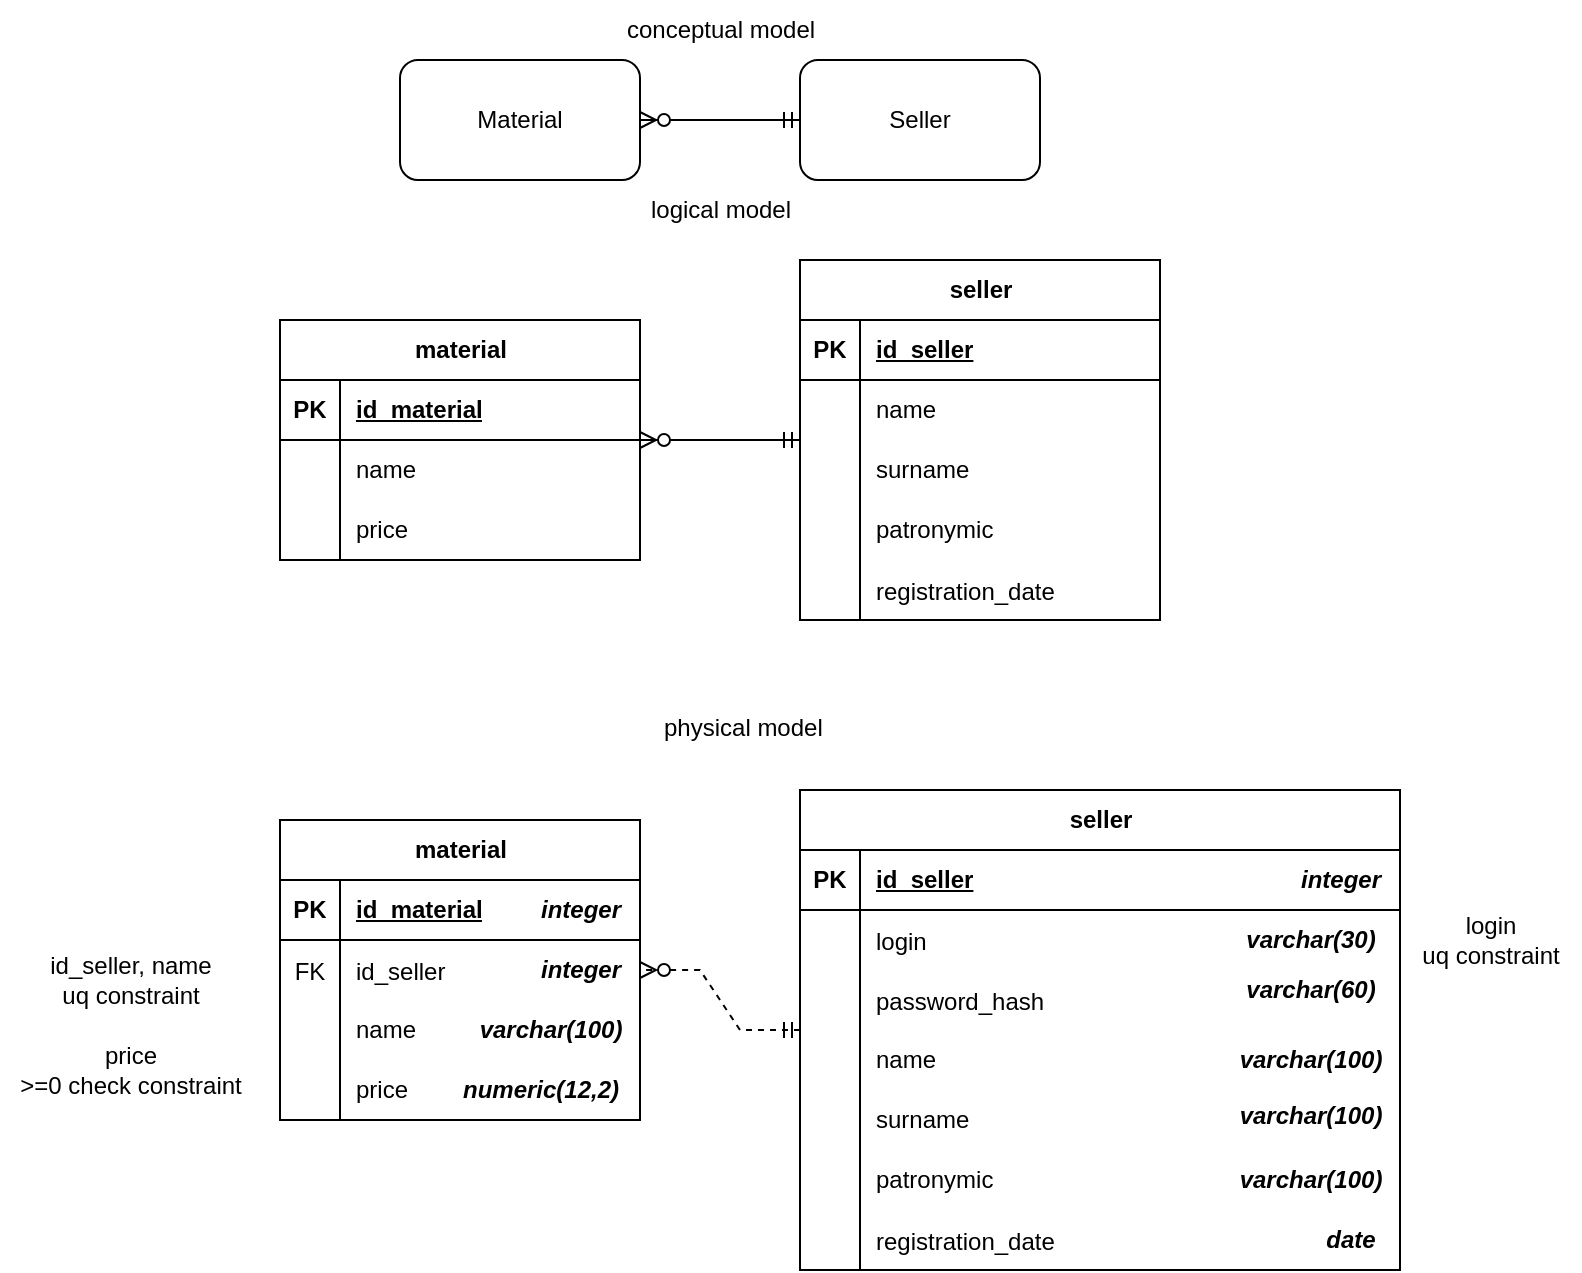 <mxfile version="22.0.3" type="device">
  <diagram name="Страница — 1" id="O3K4TWoYyAWQNYHKiFBN">
    <mxGraphModel dx="2261" dy="844" grid="1" gridSize="10" guides="1" tooltips="1" connect="1" arrows="1" fold="1" page="1" pageScale="1" pageWidth="827" pageHeight="1169" math="0" shadow="0">
      <root>
        <mxCell id="0" />
        <mxCell id="1" parent="0" />
        <mxCell id="IRIc2xJd4eTZzmrrZmVW-1" value="Material" style="rounded=1;whiteSpace=wrap;html=1;" parent="1" vertex="1">
          <mxGeometry x="120" y="30" width="120" height="60" as="geometry" />
        </mxCell>
        <mxCell id="IRIc2xJd4eTZzmrrZmVW-2" value="Seller" style="rounded=1;whiteSpace=wrap;html=1;" parent="1" vertex="1">
          <mxGeometry x="320" y="30" width="120" height="60" as="geometry" />
        </mxCell>
        <mxCell id="IRIc2xJd4eTZzmrrZmVW-3" value="" style="edgeStyle=entityRelationEdgeStyle;fontSize=12;html=1;endArrow=ERzeroToMany;startArrow=ERmandOne;rounded=0;" parent="1" source="IRIc2xJd4eTZzmrrZmVW-2" target="IRIc2xJd4eTZzmrrZmVW-1" edge="1">
          <mxGeometry width="100" height="100" relative="1" as="geometry">
            <mxPoint x="300" y="270" as="sourcePoint" />
            <mxPoint x="400" y="170" as="targetPoint" />
          </mxGeometry>
        </mxCell>
        <mxCell id="IRIc2xJd4eTZzmrrZmVW-4" value="conceptual model" style="text;html=1;align=center;verticalAlign=middle;resizable=0;points=[];autosize=1;strokeColor=none;fillColor=none;" parent="1" vertex="1">
          <mxGeometry x="220" width="120" height="30" as="geometry" />
        </mxCell>
        <mxCell id="IRIc2xJd4eTZzmrrZmVW-5" value="logical model" style="text;html=1;align=center;verticalAlign=middle;resizable=0;points=[];autosize=1;strokeColor=none;fillColor=none;" parent="1" vertex="1">
          <mxGeometry x="235" y="90" width="90" height="30" as="geometry" />
        </mxCell>
        <mxCell id="IRIc2xJd4eTZzmrrZmVW-9" value="material" style="shape=table;startSize=30;container=1;collapsible=1;childLayout=tableLayout;fixedRows=1;rowLines=0;fontStyle=1;align=center;resizeLast=1;html=1;" parent="1" vertex="1">
          <mxGeometry x="60" y="160" width="180" height="120" as="geometry" />
        </mxCell>
        <mxCell id="IRIc2xJd4eTZzmrrZmVW-10" value="" style="shape=tableRow;horizontal=0;startSize=0;swimlaneHead=0;swimlaneBody=0;fillColor=none;collapsible=0;dropTarget=0;points=[[0,0.5],[1,0.5]];portConstraint=eastwest;top=0;left=0;right=0;bottom=1;" parent="IRIc2xJd4eTZzmrrZmVW-9" vertex="1">
          <mxGeometry y="30" width="180" height="30" as="geometry" />
        </mxCell>
        <mxCell id="IRIc2xJd4eTZzmrrZmVW-11" value="PK" style="shape=partialRectangle;connectable=0;fillColor=none;top=0;left=0;bottom=0;right=0;fontStyle=1;overflow=hidden;whiteSpace=wrap;html=1;" parent="IRIc2xJd4eTZzmrrZmVW-10" vertex="1">
          <mxGeometry width="30" height="30" as="geometry">
            <mxRectangle width="30" height="30" as="alternateBounds" />
          </mxGeometry>
        </mxCell>
        <mxCell id="IRIc2xJd4eTZzmrrZmVW-12" value="id_material" style="shape=partialRectangle;connectable=0;fillColor=none;top=0;left=0;bottom=0;right=0;align=left;spacingLeft=6;fontStyle=5;overflow=hidden;whiteSpace=wrap;html=1;" parent="IRIc2xJd4eTZzmrrZmVW-10" vertex="1">
          <mxGeometry x="30" width="150" height="30" as="geometry">
            <mxRectangle width="150" height="30" as="alternateBounds" />
          </mxGeometry>
        </mxCell>
        <mxCell id="IRIc2xJd4eTZzmrrZmVW-13" value="" style="shape=tableRow;horizontal=0;startSize=0;swimlaneHead=0;swimlaneBody=0;fillColor=none;collapsible=0;dropTarget=0;points=[[0,0.5],[1,0.5]];portConstraint=eastwest;top=0;left=0;right=0;bottom=0;" parent="IRIc2xJd4eTZzmrrZmVW-9" vertex="1">
          <mxGeometry y="60" width="180" height="30" as="geometry" />
        </mxCell>
        <mxCell id="IRIc2xJd4eTZzmrrZmVW-14" value="" style="shape=partialRectangle;connectable=0;fillColor=none;top=0;left=0;bottom=0;right=0;editable=1;overflow=hidden;whiteSpace=wrap;html=1;" parent="IRIc2xJd4eTZzmrrZmVW-13" vertex="1">
          <mxGeometry width="30" height="30" as="geometry">
            <mxRectangle width="30" height="30" as="alternateBounds" />
          </mxGeometry>
        </mxCell>
        <mxCell id="IRIc2xJd4eTZzmrrZmVW-15" value="name" style="shape=partialRectangle;connectable=0;fillColor=none;top=0;left=0;bottom=0;right=0;align=left;spacingLeft=6;overflow=hidden;whiteSpace=wrap;html=1;" parent="IRIc2xJd4eTZzmrrZmVW-13" vertex="1">
          <mxGeometry x="30" width="150" height="30" as="geometry">
            <mxRectangle width="150" height="30" as="alternateBounds" />
          </mxGeometry>
        </mxCell>
        <mxCell id="IRIc2xJd4eTZzmrrZmVW-16" value="" style="shape=tableRow;horizontal=0;startSize=0;swimlaneHead=0;swimlaneBody=0;fillColor=none;collapsible=0;dropTarget=0;points=[[0,0.5],[1,0.5]];portConstraint=eastwest;top=0;left=0;right=0;bottom=0;" parent="IRIc2xJd4eTZzmrrZmVW-9" vertex="1">
          <mxGeometry y="90" width="180" height="30" as="geometry" />
        </mxCell>
        <mxCell id="IRIc2xJd4eTZzmrrZmVW-17" value="" style="shape=partialRectangle;connectable=0;fillColor=none;top=0;left=0;bottom=0;right=0;editable=1;overflow=hidden;whiteSpace=wrap;html=1;" parent="IRIc2xJd4eTZzmrrZmVW-16" vertex="1">
          <mxGeometry width="30" height="30" as="geometry">
            <mxRectangle width="30" height="30" as="alternateBounds" />
          </mxGeometry>
        </mxCell>
        <mxCell id="IRIc2xJd4eTZzmrrZmVW-18" value="price" style="shape=partialRectangle;connectable=0;fillColor=none;top=0;left=0;bottom=0;right=0;align=left;spacingLeft=6;overflow=hidden;whiteSpace=wrap;html=1;" parent="IRIc2xJd4eTZzmrrZmVW-16" vertex="1">
          <mxGeometry x="30" width="150" height="30" as="geometry">
            <mxRectangle width="150" height="30" as="alternateBounds" />
          </mxGeometry>
        </mxCell>
        <mxCell id="IRIc2xJd4eTZzmrrZmVW-22" value="seller" style="shape=table;startSize=30;container=1;collapsible=1;childLayout=tableLayout;fixedRows=1;rowLines=0;fontStyle=1;align=center;resizeLast=1;html=1;" parent="1" vertex="1">
          <mxGeometry x="320" y="130" width="180" height="180" as="geometry" />
        </mxCell>
        <mxCell id="IRIc2xJd4eTZzmrrZmVW-23" value="" style="shape=tableRow;horizontal=0;startSize=0;swimlaneHead=0;swimlaneBody=0;fillColor=none;collapsible=0;dropTarget=0;points=[[0,0.5],[1,0.5]];portConstraint=eastwest;top=0;left=0;right=0;bottom=1;" parent="IRIc2xJd4eTZzmrrZmVW-22" vertex="1">
          <mxGeometry y="30" width="180" height="30" as="geometry" />
        </mxCell>
        <mxCell id="IRIc2xJd4eTZzmrrZmVW-24" value="PK" style="shape=partialRectangle;connectable=0;fillColor=none;top=0;left=0;bottom=0;right=0;fontStyle=1;overflow=hidden;whiteSpace=wrap;html=1;" parent="IRIc2xJd4eTZzmrrZmVW-23" vertex="1">
          <mxGeometry width="30" height="30" as="geometry">
            <mxRectangle width="30" height="30" as="alternateBounds" />
          </mxGeometry>
        </mxCell>
        <mxCell id="IRIc2xJd4eTZzmrrZmVW-25" value="id_seller" style="shape=partialRectangle;connectable=0;fillColor=none;top=0;left=0;bottom=0;right=0;align=left;spacingLeft=6;fontStyle=5;overflow=hidden;whiteSpace=wrap;html=1;" parent="IRIc2xJd4eTZzmrrZmVW-23" vertex="1">
          <mxGeometry x="30" width="150" height="30" as="geometry">
            <mxRectangle width="150" height="30" as="alternateBounds" />
          </mxGeometry>
        </mxCell>
        <mxCell id="IRIc2xJd4eTZzmrrZmVW-26" value="" style="shape=tableRow;horizontal=0;startSize=0;swimlaneHead=0;swimlaneBody=0;fillColor=none;collapsible=0;dropTarget=0;points=[[0,0.5],[1,0.5]];portConstraint=eastwest;top=0;left=0;right=0;bottom=0;" parent="IRIc2xJd4eTZzmrrZmVW-22" vertex="1">
          <mxGeometry y="60" width="180" height="30" as="geometry" />
        </mxCell>
        <mxCell id="IRIc2xJd4eTZzmrrZmVW-27" value="" style="shape=partialRectangle;connectable=0;fillColor=none;top=0;left=0;bottom=0;right=0;editable=1;overflow=hidden;whiteSpace=wrap;html=1;" parent="IRIc2xJd4eTZzmrrZmVW-26" vertex="1">
          <mxGeometry width="30" height="30" as="geometry">
            <mxRectangle width="30" height="30" as="alternateBounds" />
          </mxGeometry>
        </mxCell>
        <mxCell id="IRIc2xJd4eTZzmrrZmVW-28" value="name" style="shape=partialRectangle;connectable=0;fillColor=none;top=0;left=0;bottom=0;right=0;align=left;spacingLeft=6;overflow=hidden;whiteSpace=wrap;html=1;" parent="IRIc2xJd4eTZzmrrZmVW-26" vertex="1">
          <mxGeometry x="30" width="150" height="30" as="geometry">
            <mxRectangle width="150" height="30" as="alternateBounds" />
          </mxGeometry>
        </mxCell>
        <mxCell id="IRIc2xJd4eTZzmrrZmVW-29" value="" style="shape=tableRow;horizontal=0;startSize=0;swimlaneHead=0;swimlaneBody=0;fillColor=none;collapsible=0;dropTarget=0;points=[[0,0.5],[1,0.5]];portConstraint=eastwest;top=0;left=0;right=0;bottom=0;" parent="IRIc2xJd4eTZzmrrZmVW-22" vertex="1">
          <mxGeometry y="90" width="180" height="30" as="geometry" />
        </mxCell>
        <mxCell id="IRIc2xJd4eTZzmrrZmVW-30" value="" style="shape=partialRectangle;connectable=0;fillColor=none;top=0;left=0;bottom=0;right=0;editable=1;overflow=hidden;whiteSpace=wrap;html=1;" parent="IRIc2xJd4eTZzmrrZmVW-29" vertex="1">
          <mxGeometry width="30" height="30" as="geometry">
            <mxRectangle width="30" height="30" as="alternateBounds" />
          </mxGeometry>
        </mxCell>
        <mxCell id="IRIc2xJd4eTZzmrrZmVW-31" value="surname" style="shape=partialRectangle;connectable=0;fillColor=none;top=0;left=0;bottom=0;right=0;align=left;spacingLeft=6;overflow=hidden;whiteSpace=wrap;html=1;" parent="IRIc2xJd4eTZzmrrZmVW-29" vertex="1">
          <mxGeometry x="30" width="150" height="30" as="geometry">
            <mxRectangle width="150" height="30" as="alternateBounds" />
          </mxGeometry>
        </mxCell>
        <mxCell id="IRIc2xJd4eTZzmrrZmVW-32" value="" style="shape=tableRow;horizontal=0;startSize=0;swimlaneHead=0;swimlaneBody=0;fillColor=none;collapsible=0;dropTarget=0;points=[[0,0.5],[1,0.5]];portConstraint=eastwest;top=0;left=0;right=0;bottom=0;" parent="IRIc2xJd4eTZzmrrZmVW-22" vertex="1">
          <mxGeometry y="120" width="180" height="30" as="geometry" />
        </mxCell>
        <mxCell id="IRIc2xJd4eTZzmrrZmVW-33" value="" style="shape=partialRectangle;connectable=0;fillColor=none;top=0;left=0;bottom=0;right=0;editable=1;overflow=hidden;whiteSpace=wrap;html=1;" parent="IRIc2xJd4eTZzmrrZmVW-32" vertex="1">
          <mxGeometry width="30" height="30" as="geometry">
            <mxRectangle width="30" height="30" as="alternateBounds" />
          </mxGeometry>
        </mxCell>
        <mxCell id="IRIc2xJd4eTZzmrrZmVW-34" value="patronymic" style="shape=partialRectangle;connectable=0;fillColor=none;top=0;left=0;bottom=0;right=0;align=left;spacingLeft=6;overflow=hidden;whiteSpace=wrap;html=1;" parent="IRIc2xJd4eTZzmrrZmVW-32" vertex="1">
          <mxGeometry x="30" width="150" height="30" as="geometry">
            <mxRectangle width="150" height="30" as="alternateBounds" />
          </mxGeometry>
        </mxCell>
        <mxCell id="IRIc2xJd4eTZzmrrZmVW-36" value="" style="shape=tableRow;horizontal=0;startSize=0;swimlaneHead=0;swimlaneBody=0;fillColor=none;collapsible=0;dropTarget=0;points=[[0,0.5],[1,0.5]];portConstraint=eastwest;top=0;left=0;right=0;bottom=0;" parent="IRIc2xJd4eTZzmrrZmVW-22" vertex="1">
          <mxGeometry y="150" width="180" height="30" as="geometry" />
        </mxCell>
        <mxCell id="IRIc2xJd4eTZzmrrZmVW-37" value="" style="shape=partialRectangle;connectable=0;fillColor=none;top=0;left=0;bottom=0;right=0;editable=1;overflow=hidden;" parent="IRIc2xJd4eTZzmrrZmVW-36" vertex="1">
          <mxGeometry width="30" height="30" as="geometry">
            <mxRectangle width="30" height="30" as="alternateBounds" />
          </mxGeometry>
        </mxCell>
        <mxCell id="IRIc2xJd4eTZzmrrZmVW-38" value="registration_date" style="shape=partialRectangle;connectable=0;fillColor=none;top=0;left=0;bottom=0;right=0;align=left;spacingLeft=6;overflow=hidden;" parent="IRIc2xJd4eTZzmrrZmVW-36" vertex="1">
          <mxGeometry x="30" width="150" height="30" as="geometry">
            <mxRectangle width="150" height="30" as="alternateBounds" />
          </mxGeometry>
        </mxCell>
        <mxCell id="IRIc2xJd4eTZzmrrZmVW-35" value="" style="edgeStyle=entityRelationEdgeStyle;fontSize=12;html=1;endArrow=ERzeroToMany;startArrow=ERmandOne;rounded=0;" parent="1" source="IRIc2xJd4eTZzmrrZmVW-22" target="IRIc2xJd4eTZzmrrZmVW-9" edge="1">
          <mxGeometry width="100" height="100" relative="1" as="geometry">
            <mxPoint x="330" y="370" as="sourcePoint" />
            <mxPoint x="250" y="370" as="targetPoint" />
          </mxGeometry>
        </mxCell>
        <mxCell id="IRIc2xJd4eTZzmrrZmVW-39" value="physical model" style="text;whiteSpace=wrap;" parent="1" vertex="1">
          <mxGeometry x="250" y="350" width="90" height="40" as="geometry" />
        </mxCell>
        <mxCell id="IRIc2xJd4eTZzmrrZmVW-40" value="material" style="shape=table;startSize=30;container=1;collapsible=1;childLayout=tableLayout;fixedRows=1;rowLines=0;fontStyle=1;align=center;resizeLast=1;html=1;" parent="1" vertex="1">
          <mxGeometry x="60" y="410" width="180" height="150" as="geometry" />
        </mxCell>
        <mxCell id="IRIc2xJd4eTZzmrrZmVW-41" value="" style="shape=tableRow;horizontal=0;startSize=0;swimlaneHead=0;swimlaneBody=0;fillColor=none;collapsible=0;dropTarget=0;points=[[0,0.5],[1,0.5]];portConstraint=eastwest;top=0;left=0;right=0;bottom=1;" parent="IRIc2xJd4eTZzmrrZmVW-40" vertex="1">
          <mxGeometry y="30" width="180" height="30" as="geometry" />
        </mxCell>
        <mxCell id="IRIc2xJd4eTZzmrrZmVW-42" value="PK" style="shape=partialRectangle;connectable=0;fillColor=none;top=0;left=0;bottom=0;right=0;fontStyle=1;overflow=hidden;whiteSpace=wrap;html=1;" parent="IRIc2xJd4eTZzmrrZmVW-41" vertex="1">
          <mxGeometry width="30" height="30" as="geometry">
            <mxRectangle width="30" height="30" as="alternateBounds" />
          </mxGeometry>
        </mxCell>
        <mxCell id="IRIc2xJd4eTZzmrrZmVW-43" value="id_material" style="shape=partialRectangle;connectable=0;fillColor=none;top=0;left=0;bottom=0;right=0;align=left;spacingLeft=6;fontStyle=5;overflow=hidden;whiteSpace=wrap;html=1;" parent="IRIc2xJd4eTZzmrrZmVW-41" vertex="1">
          <mxGeometry x="30" width="150" height="30" as="geometry">
            <mxRectangle width="150" height="30" as="alternateBounds" />
          </mxGeometry>
        </mxCell>
        <mxCell id="IRIc2xJd4eTZzmrrZmVW-67" value="" style="shape=tableRow;horizontal=0;startSize=0;swimlaneHead=0;swimlaneBody=0;fillColor=none;collapsible=0;dropTarget=0;points=[[0,0.5],[1,0.5]];portConstraint=eastwest;top=0;left=0;right=0;bottom=0;" parent="IRIc2xJd4eTZzmrrZmVW-40" vertex="1">
          <mxGeometry y="60" width="180" height="30" as="geometry" />
        </mxCell>
        <mxCell id="IRIc2xJd4eTZzmrrZmVW-68" value="FK" style="shape=partialRectangle;connectable=0;fillColor=none;top=0;left=0;bottom=0;right=0;editable=1;overflow=hidden;" parent="IRIc2xJd4eTZzmrrZmVW-67" vertex="1">
          <mxGeometry width="30" height="30" as="geometry">
            <mxRectangle width="30" height="30" as="alternateBounds" />
          </mxGeometry>
        </mxCell>
        <mxCell id="IRIc2xJd4eTZzmrrZmVW-69" value="id_seller" style="shape=partialRectangle;connectable=0;fillColor=none;top=0;left=0;bottom=0;right=0;align=left;spacingLeft=6;overflow=hidden;" parent="IRIc2xJd4eTZzmrrZmVW-67" vertex="1">
          <mxGeometry x="30" width="150" height="30" as="geometry">
            <mxRectangle width="150" height="30" as="alternateBounds" />
          </mxGeometry>
        </mxCell>
        <mxCell id="IRIc2xJd4eTZzmrrZmVW-44" value="" style="shape=tableRow;horizontal=0;startSize=0;swimlaneHead=0;swimlaneBody=0;fillColor=none;collapsible=0;dropTarget=0;points=[[0,0.5],[1,0.5]];portConstraint=eastwest;top=0;left=0;right=0;bottom=0;" parent="IRIc2xJd4eTZzmrrZmVW-40" vertex="1">
          <mxGeometry y="90" width="180" height="30" as="geometry" />
        </mxCell>
        <mxCell id="IRIc2xJd4eTZzmrrZmVW-45" value="" style="shape=partialRectangle;connectable=0;fillColor=none;top=0;left=0;bottom=0;right=0;editable=1;overflow=hidden;whiteSpace=wrap;html=1;" parent="IRIc2xJd4eTZzmrrZmVW-44" vertex="1">
          <mxGeometry width="30" height="30" as="geometry">
            <mxRectangle width="30" height="30" as="alternateBounds" />
          </mxGeometry>
        </mxCell>
        <mxCell id="IRIc2xJd4eTZzmrrZmVW-46" value="name" style="shape=partialRectangle;connectable=0;fillColor=none;top=0;left=0;bottom=0;right=0;align=left;spacingLeft=6;overflow=hidden;whiteSpace=wrap;html=1;" parent="IRIc2xJd4eTZzmrrZmVW-44" vertex="1">
          <mxGeometry x="30" width="150" height="30" as="geometry">
            <mxRectangle width="150" height="30" as="alternateBounds" />
          </mxGeometry>
        </mxCell>
        <mxCell id="IRIc2xJd4eTZzmrrZmVW-47" value="" style="shape=tableRow;horizontal=0;startSize=0;swimlaneHead=0;swimlaneBody=0;fillColor=none;collapsible=0;dropTarget=0;points=[[0,0.5],[1,0.5]];portConstraint=eastwest;top=0;left=0;right=0;bottom=0;" parent="IRIc2xJd4eTZzmrrZmVW-40" vertex="1">
          <mxGeometry y="120" width="180" height="30" as="geometry" />
        </mxCell>
        <mxCell id="IRIc2xJd4eTZzmrrZmVW-48" value="" style="shape=partialRectangle;connectable=0;fillColor=none;top=0;left=0;bottom=0;right=0;editable=1;overflow=hidden;whiteSpace=wrap;html=1;" parent="IRIc2xJd4eTZzmrrZmVW-47" vertex="1">
          <mxGeometry width="30" height="30" as="geometry">
            <mxRectangle width="30" height="30" as="alternateBounds" />
          </mxGeometry>
        </mxCell>
        <mxCell id="IRIc2xJd4eTZzmrrZmVW-49" value="price" style="shape=partialRectangle;connectable=0;fillColor=none;top=0;left=0;bottom=0;right=0;align=left;spacingLeft=6;overflow=hidden;whiteSpace=wrap;html=1;" parent="IRIc2xJd4eTZzmrrZmVW-47" vertex="1">
          <mxGeometry x="30" width="150" height="30" as="geometry">
            <mxRectangle width="150" height="30" as="alternateBounds" />
          </mxGeometry>
        </mxCell>
        <mxCell id="IRIc2xJd4eTZzmrrZmVW-50" value="seller" style="shape=table;startSize=30;container=1;collapsible=1;childLayout=tableLayout;fixedRows=1;rowLines=0;fontStyle=1;align=center;resizeLast=1;html=1;" parent="1" vertex="1">
          <mxGeometry x="320" y="395" width="300" height="240" as="geometry" />
        </mxCell>
        <mxCell id="IRIc2xJd4eTZzmrrZmVW-51" value="" style="shape=tableRow;horizontal=0;startSize=0;swimlaneHead=0;swimlaneBody=0;fillColor=none;collapsible=0;dropTarget=0;points=[[0,0.5],[1,0.5]];portConstraint=eastwest;top=0;left=0;right=0;bottom=1;" parent="IRIc2xJd4eTZzmrrZmVW-50" vertex="1">
          <mxGeometry y="30" width="300" height="30" as="geometry" />
        </mxCell>
        <mxCell id="IRIc2xJd4eTZzmrrZmVW-52" value="PK" style="shape=partialRectangle;connectable=0;fillColor=none;top=0;left=0;bottom=0;right=0;fontStyle=1;overflow=hidden;whiteSpace=wrap;html=1;" parent="IRIc2xJd4eTZzmrrZmVW-51" vertex="1">
          <mxGeometry width="30" height="30" as="geometry">
            <mxRectangle width="30" height="30" as="alternateBounds" />
          </mxGeometry>
        </mxCell>
        <mxCell id="IRIc2xJd4eTZzmrrZmVW-53" value="id_seller" style="shape=partialRectangle;connectable=0;fillColor=none;top=0;left=0;bottom=0;right=0;align=left;spacingLeft=6;fontStyle=5;overflow=hidden;whiteSpace=wrap;html=1;" parent="IRIc2xJd4eTZzmrrZmVW-51" vertex="1">
          <mxGeometry x="30" width="270" height="30" as="geometry">
            <mxRectangle width="270" height="30" as="alternateBounds" />
          </mxGeometry>
        </mxCell>
        <mxCell id="IvdMzIzTdb92mLnL-lpB-1" value="" style="shape=tableRow;horizontal=0;startSize=0;swimlaneHead=0;swimlaneBody=0;fillColor=none;collapsible=0;dropTarget=0;points=[[0,0.5],[1,0.5]];portConstraint=eastwest;top=0;left=0;right=0;bottom=0;" parent="IRIc2xJd4eTZzmrrZmVW-50" vertex="1">
          <mxGeometry y="60" width="300" height="30" as="geometry" />
        </mxCell>
        <mxCell id="IvdMzIzTdb92mLnL-lpB-2" value="" style="shape=partialRectangle;connectable=0;fillColor=none;top=0;left=0;bottom=0;right=0;editable=1;overflow=hidden;" parent="IvdMzIzTdb92mLnL-lpB-1" vertex="1">
          <mxGeometry width="30" height="30" as="geometry">
            <mxRectangle width="30" height="30" as="alternateBounds" />
          </mxGeometry>
        </mxCell>
        <mxCell id="IvdMzIzTdb92mLnL-lpB-3" value="login" style="shape=partialRectangle;connectable=0;fillColor=none;top=0;left=0;bottom=0;right=0;align=left;spacingLeft=6;overflow=hidden;" parent="IvdMzIzTdb92mLnL-lpB-1" vertex="1">
          <mxGeometry x="30" width="270" height="30" as="geometry">
            <mxRectangle width="270" height="30" as="alternateBounds" />
          </mxGeometry>
        </mxCell>
        <mxCell id="IvdMzIzTdb92mLnL-lpB-4" value="" style="shape=tableRow;horizontal=0;startSize=0;swimlaneHead=0;swimlaneBody=0;fillColor=none;collapsible=0;dropTarget=0;points=[[0,0.5],[1,0.5]];portConstraint=eastwest;top=0;left=0;right=0;bottom=0;" parent="IRIc2xJd4eTZzmrrZmVW-50" vertex="1">
          <mxGeometry y="90" width="300" height="30" as="geometry" />
        </mxCell>
        <mxCell id="IvdMzIzTdb92mLnL-lpB-5" value="" style="shape=partialRectangle;connectable=0;fillColor=none;top=0;left=0;bottom=0;right=0;editable=1;overflow=hidden;" parent="IvdMzIzTdb92mLnL-lpB-4" vertex="1">
          <mxGeometry width="30" height="30" as="geometry">
            <mxRectangle width="30" height="30" as="alternateBounds" />
          </mxGeometry>
        </mxCell>
        <mxCell id="IvdMzIzTdb92mLnL-lpB-6" value="password_hash" style="shape=partialRectangle;connectable=0;fillColor=none;top=0;left=0;bottom=0;right=0;align=left;spacingLeft=6;overflow=hidden;" parent="IvdMzIzTdb92mLnL-lpB-4" vertex="1">
          <mxGeometry x="30" width="270" height="30" as="geometry">
            <mxRectangle width="270" height="30" as="alternateBounds" />
          </mxGeometry>
        </mxCell>
        <mxCell id="IRIc2xJd4eTZzmrrZmVW-54" value="" style="shape=tableRow;horizontal=0;startSize=0;swimlaneHead=0;swimlaneBody=0;fillColor=none;collapsible=0;dropTarget=0;points=[[0,0.5],[1,0.5]];portConstraint=eastwest;top=0;left=0;right=0;bottom=0;" parent="IRIc2xJd4eTZzmrrZmVW-50" vertex="1">
          <mxGeometry y="120" width="300" height="30" as="geometry" />
        </mxCell>
        <mxCell id="IRIc2xJd4eTZzmrrZmVW-55" value="" style="shape=partialRectangle;connectable=0;fillColor=none;top=0;left=0;bottom=0;right=0;editable=1;overflow=hidden;whiteSpace=wrap;html=1;" parent="IRIc2xJd4eTZzmrrZmVW-54" vertex="1">
          <mxGeometry width="30" height="30" as="geometry">
            <mxRectangle width="30" height="30" as="alternateBounds" />
          </mxGeometry>
        </mxCell>
        <mxCell id="IRIc2xJd4eTZzmrrZmVW-56" value="name" style="shape=partialRectangle;connectable=0;fillColor=none;top=0;left=0;bottom=0;right=0;align=left;spacingLeft=6;overflow=hidden;whiteSpace=wrap;html=1;" parent="IRIc2xJd4eTZzmrrZmVW-54" vertex="1">
          <mxGeometry x="30" width="270" height="30" as="geometry">
            <mxRectangle width="270" height="30" as="alternateBounds" />
          </mxGeometry>
        </mxCell>
        <mxCell id="IRIc2xJd4eTZzmrrZmVW-57" value="" style="shape=tableRow;horizontal=0;startSize=0;swimlaneHead=0;swimlaneBody=0;fillColor=none;collapsible=0;dropTarget=0;points=[[0,0.5],[1,0.5]];portConstraint=eastwest;top=0;left=0;right=0;bottom=0;" parent="IRIc2xJd4eTZzmrrZmVW-50" vertex="1">
          <mxGeometry y="150" width="300" height="30" as="geometry" />
        </mxCell>
        <mxCell id="IRIc2xJd4eTZzmrrZmVW-58" value="" style="shape=partialRectangle;connectable=0;fillColor=none;top=0;left=0;bottom=0;right=0;editable=1;overflow=hidden;whiteSpace=wrap;html=1;" parent="IRIc2xJd4eTZzmrrZmVW-57" vertex="1">
          <mxGeometry width="30" height="30" as="geometry">
            <mxRectangle width="30" height="30" as="alternateBounds" />
          </mxGeometry>
        </mxCell>
        <mxCell id="IRIc2xJd4eTZzmrrZmVW-59" value="surname" style="shape=partialRectangle;connectable=0;fillColor=none;top=0;left=0;bottom=0;right=0;align=left;spacingLeft=6;overflow=hidden;whiteSpace=wrap;html=1;" parent="IRIc2xJd4eTZzmrrZmVW-57" vertex="1">
          <mxGeometry x="30" width="270" height="30" as="geometry">
            <mxRectangle width="270" height="30" as="alternateBounds" />
          </mxGeometry>
        </mxCell>
        <mxCell id="IRIc2xJd4eTZzmrrZmVW-60" value="" style="shape=tableRow;horizontal=0;startSize=0;swimlaneHead=0;swimlaneBody=0;fillColor=none;collapsible=0;dropTarget=0;points=[[0,0.5],[1,0.5]];portConstraint=eastwest;top=0;left=0;right=0;bottom=0;" parent="IRIc2xJd4eTZzmrrZmVW-50" vertex="1">
          <mxGeometry y="180" width="300" height="30" as="geometry" />
        </mxCell>
        <mxCell id="IRIc2xJd4eTZzmrrZmVW-61" value="" style="shape=partialRectangle;connectable=0;fillColor=none;top=0;left=0;bottom=0;right=0;editable=1;overflow=hidden;whiteSpace=wrap;html=1;" parent="IRIc2xJd4eTZzmrrZmVW-60" vertex="1">
          <mxGeometry width="30" height="30" as="geometry">
            <mxRectangle width="30" height="30" as="alternateBounds" />
          </mxGeometry>
        </mxCell>
        <mxCell id="IRIc2xJd4eTZzmrrZmVW-62" value="patronymic" style="shape=partialRectangle;connectable=0;fillColor=none;top=0;left=0;bottom=0;right=0;align=left;spacingLeft=6;overflow=hidden;whiteSpace=wrap;html=1;" parent="IRIc2xJd4eTZzmrrZmVW-60" vertex="1">
          <mxGeometry x="30" width="270" height="30" as="geometry">
            <mxRectangle width="270" height="30" as="alternateBounds" />
          </mxGeometry>
        </mxCell>
        <mxCell id="IRIc2xJd4eTZzmrrZmVW-63" value="" style="shape=tableRow;horizontal=0;startSize=0;swimlaneHead=0;swimlaneBody=0;fillColor=none;collapsible=0;dropTarget=0;points=[[0,0.5],[1,0.5]];portConstraint=eastwest;top=0;left=0;right=0;bottom=0;" parent="IRIc2xJd4eTZzmrrZmVW-50" vertex="1">
          <mxGeometry y="210" width="300" height="30" as="geometry" />
        </mxCell>
        <mxCell id="IRIc2xJd4eTZzmrrZmVW-64" value="" style="shape=partialRectangle;connectable=0;fillColor=none;top=0;left=0;bottom=0;right=0;editable=1;overflow=hidden;" parent="IRIc2xJd4eTZzmrrZmVW-63" vertex="1">
          <mxGeometry width="30" height="30" as="geometry">
            <mxRectangle width="30" height="30" as="alternateBounds" />
          </mxGeometry>
        </mxCell>
        <mxCell id="IRIc2xJd4eTZzmrrZmVW-65" value="registration_date" style="shape=partialRectangle;connectable=0;fillColor=none;top=0;left=0;bottom=0;right=0;align=left;spacingLeft=6;overflow=hidden;" parent="IRIc2xJd4eTZzmrrZmVW-63" vertex="1">
          <mxGeometry x="30" width="270" height="30" as="geometry">
            <mxRectangle width="270" height="30" as="alternateBounds" />
          </mxGeometry>
        </mxCell>
        <mxCell id="IRIc2xJd4eTZzmrrZmVW-66" value="" style="edgeStyle=entityRelationEdgeStyle;fontSize=12;html=1;endArrow=ERzeroToMany;startArrow=ERmandOne;rounded=0;dashed=1;" parent="1" source="IRIc2xJd4eTZzmrrZmVW-50" target="IRIc2xJd4eTZzmrrZmVW-40" edge="1">
          <mxGeometry width="100" height="100" relative="1" as="geometry">
            <mxPoint x="350" y="500" as="sourcePoint" />
            <mxPoint x="270" y="500" as="targetPoint" />
          </mxGeometry>
        </mxCell>
        <mxCell id="IRIc2xJd4eTZzmrrZmVW-73" value="&lt;b&gt;&lt;i&gt;integer&lt;/i&gt;&lt;/b&gt;" style="text;html=1;align=center;verticalAlign=middle;resizable=0;points=[];autosize=1;strokeColor=none;fillColor=none;" parent="1" vertex="1">
          <mxGeometry x="180" y="440" width="60" height="30" as="geometry" />
        </mxCell>
        <mxCell id="IRIc2xJd4eTZzmrrZmVW-74" value="&lt;b&gt;&lt;i&gt;integer&lt;/i&gt;&lt;/b&gt;" style="text;html=1;align=center;verticalAlign=middle;resizable=0;points=[];autosize=1;strokeColor=none;fillColor=none;" parent="1" vertex="1">
          <mxGeometry x="180" y="470" width="60" height="30" as="geometry" />
        </mxCell>
        <mxCell id="IRIc2xJd4eTZzmrrZmVW-75" value="&lt;b&gt;&lt;i&gt;integer&lt;/i&gt;&lt;/b&gt;" style="text;html=1;align=center;verticalAlign=middle;resizable=0;points=[];autosize=1;strokeColor=none;fillColor=none;" parent="1" vertex="1">
          <mxGeometry x="560" y="425" width="60" height="30" as="geometry" />
        </mxCell>
        <mxCell id="PMTJ4e_SRO72VO-0g_k5-1" value="varchar(100)" style="text;html=1;align=center;verticalAlign=middle;resizable=0;points=[];autosize=1;strokeColor=none;fillColor=none;fontStyle=3" parent="1" vertex="1">
          <mxGeometry x="150" y="500" width="90" height="30" as="geometry" />
        </mxCell>
        <mxCell id="PMTJ4e_SRO72VO-0g_k5-2" value="numeric(12,2)" style="text;html=1;align=center;verticalAlign=middle;resizable=0;points=[];autosize=1;strokeColor=none;fillColor=none;fontStyle=3" parent="1" vertex="1">
          <mxGeometry x="140" y="530" width="100" height="30" as="geometry" />
        </mxCell>
        <mxCell id="PMTJ4e_SRO72VO-0g_k5-3" value="varchar(100)" style="text;html=1;align=center;verticalAlign=middle;resizable=0;points=[];autosize=1;strokeColor=none;fillColor=none;fontStyle=3" parent="1" vertex="1">
          <mxGeometry x="530" y="515" width="90" height="30" as="geometry" />
        </mxCell>
        <mxCell id="PMTJ4e_SRO72VO-0g_k5-4" value="varchar(100)" style="text;html=1;align=center;verticalAlign=middle;resizable=0;points=[];autosize=1;strokeColor=none;fillColor=none;fontStyle=3" parent="1" vertex="1">
          <mxGeometry x="530" y="543" width="90" height="30" as="geometry" />
        </mxCell>
        <mxCell id="PMTJ4e_SRO72VO-0g_k5-5" value="varchar(100)" style="text;html=1;align=center;verticalAlign=middle;resizable=0;points=[];autosize=1;strokeColor=none;fillColor=none;fontStyle=3" parent="1" vertex="1">
          <mxGeometry x="530" y="575" width="90" height="30" as="geometry" />
        </mxCell>
        <mxCell id="PMTJ4e_SRO72VO-0g_k5-6" value="&lt;i&gt;&lt;b&gt;date&lt;/b&gt;&lt;/i&gt;" style="text;html=1;align=center;verticalAlign=middle;resizable=0;points=[];autosize=1;strokeColor=none;fillColor=none;" parent="1" vertex="1">
          <mxGeometry x="570" y="605" width="50" height="30" as="geometry" />
        </mxCell>
        <mxCell id="pkZY7K9WmbHZLn-D5I9O-1" value="id_seller, name&lt;br&gt;uq constraint" style="text;html=1;align=center;verticalAlign=middle;resizable=0;points=[];autosize=1;strokeColor=none;fillColor=none;" parent="1" vertex="1">
          <mxGeometry x="-65" y="470" width="100" height="40" as="geometry" />
        </mxCell>
        <mxCell id="pkZY7K9WmbHZLn-D5I9O-2" value="price&lt;br&gt;&amp;gt;=0 check constraint" style="text;html=1;align=center;verticalAlign=middle;resizable=0;points=[];autosize=1;strokeColor=none;fillColor=none;" parent="1" vertex="1">
          <mxGeometry x="-80" y="515" width="130" height="40" as="geometry" />
        </mxCell>
        <mxCell id="5HEGRl168cjSjh6ujx1c-15" value="varchar(60)" style="text;html=1;align=center;verticalAlign=middle;resizable=0;points=[];autosize=1;strokeColor=none;fillColor=none;fontStyle=3" parent="1" vertex="1">
          <mxGeometry x="530" y="480" width="90" height="30" as="geometry" />
        </mxCell>
        <mxCell id="IvdMzIzTdb92mLnL-lpB-7" value="varchar(30)" style="text;html=1;align=center;verticalAlign=middle;resizable=0;points=[];autosize=1;strokeColor=none;fillColor=none;fontSize=12;fontFamily=Helvetica;fontColor=default;fontStyle=3" parent="1" vertex="1">
          <mxGeometry x="530" y="455" width="90" height="30" as="geometry" />
        </mxCell>
        <mxCell id="IvdMzIzTdb92mLnL-lpB-8" value="login&lt;br&gt;uq constraint" style="text;html=1;align=center;verticalAlign=middle;resizable=0;points=[];autosize=1;strokeColor=none;fillColor=none;fontSize=12;fontFamily=Helvetica;fontColor=default;" parent="1" vertex="1">
          <mxGeometry x="620" y="450" width="90" height="40" as="geometry" />
        </mxCell>
      </root>
    </mxGraphModel>
  </diagram>
</mxfile>
